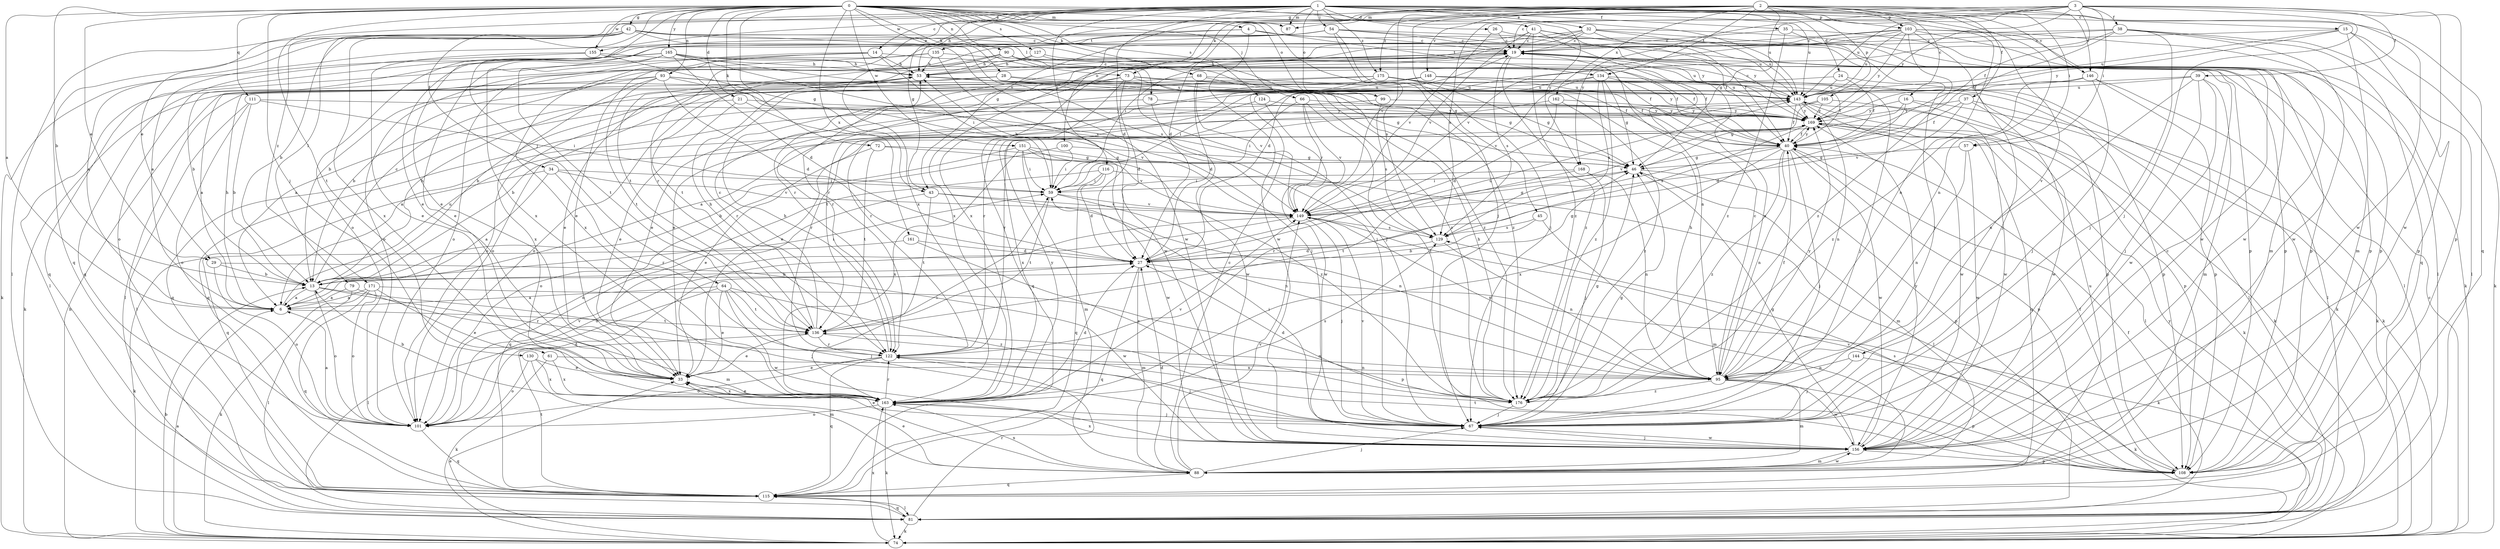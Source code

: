 strict digraph  {
0;
1;
2;
3;
4;
6;
13;
14;
15;
16;
19;
21;
24;
26;
27;
28;
29;
32;
33;
34;
35;
37;
38;
39;
40;
41;
42;
43;
45;
46;
53;
54;
57;
59;
61;
64;
66;
67;
68;
72;
73;
74;
78;
79;
81;
87;
88;
90;
93;
95;
99;
100;
101;
103;
105;
108;
111;
115;
116;
122;
124;
127;
129;
130;
134;
135;
136;
143;
144;
146;
148;
149;
151;
155;
156;
161;
162;
163;
165;
168;
169;
171;
175;
176;
0 -> 4  [label=a];
0 -> 6  [label=a];
0 -> 13  [label=b];
0 -> 21  [label=d];
0 -> 28  [label=e];
0 -> 29  [label=e];
0 -> 34  [label=f];
0 -> 41  [label=g];
0 -> 42  [label=g];
0 -> 43  [label=g];
0 -> 61  [label=j];
0 -> 64  [label=j];
0 -> 66  [label=j];
0 -> 67  [label=j];
0 -> 68  [label=k];
0 -> 72  [label=k];
0 -> 73  [label=k];
0 -> 78  [label=l];
0 -> 87  [label=m];
0 -> 90  [label=n];
0 -> 93  [label=n];
0 -> 99  [label=o];
0 -> 111  [label=q];
0 -> 124  [label=s];
0 -> 127  [label=s];
0 -> 130  [label=t];
0 -> 143  [label=u];
0 -> 151  [label=w];
0 -> 155  [label=w];
0 -> 161  [label=x];
0 -> 165  [label=y];
0 -> 168  [label=y];
1 -> 14  [label=c];
1 -> 15  [label=c];
1 -> 24  [label=d];
1 -> 26  [label=d];
1 -> 27  [label=d];
1 -> 29  [label=e];
1 -> 32  [label=e];
1 -> 35  [label=f];
1 -> 43  [label=g];
1 -> 53  [label=h];
1 -> 54  [label=i];
1 -> 79  [label=l];
1 -> 87  [label=m];
1 -> 95  [label=n];
1 -> 99  [label=o];
1 -> 103  [label=p];
1 -> 115  [label=q];
1 -> 116  [label=r];
1 -> 122  [label=r];
1 -> 143  [label=u];
1 -> 144  [label=v];
1 -> 146  [label=v];
1 -> 155  [label=w];
1 -> 171  [label=z];
1 -> 175  [label=z];
2 -> 16  [label=c];
2 -> 37  [label=f];
2 -> 43  [label=g];
2 -> 45  [label=g];
2 -> 46  [label=g];
2 -> 57  [label=i];
2 -> 87  [label=m];
2 -> 95  [label=n];
2 -> 100  [label=o];
2 -> 103  [label=p];
2 -> 105  [label=p];
2 -> 134  [label=t];
2 -> 146  [label=v];
2 -> 148  [label=v];
2 -> 149  [label=v];
2 -> 156  [label=w];
2 -> 162  [label=x];
2 -> 163  [label=x];
2 -> 175  [label=z];
3 -> 19  [label=c];
3 -> 27  [label=d];
3 -> 38  [label=f];
3 -> 39  [label=f];
3 -> 40  [label=f];
3 -> 57  [label=i];
3 -> 67  [label=j];
3 -> 73  [label=k];
3 -> 108  [label=p];
3 -> 129  [label=s];
3 -> 143  [label=u];
3 -> 156  [label=w];
3 -> 168  [label=y];
3 -> 169  [label=y];
4 -> 19  [label=c];
4 -> 33  [label=e];
4 -> 108  [label=p];
4 -> 134  [label=t];
4 -> 135  [label=t];
4 -> 156  [label=w];
6 -> 53  [label=h];
6 -> 136  [label=t];
6 -> 143  [label=u];
13 -> 6  [label=a];
13 -> 19  [label=c];
13 -> 53  [label=h];
13 -> 59  [label=i];
13 -> 67  [label=j];
13 -> 101  [label=o];
13 -> 122  [label=r];
14 -> 40  [label=f];
14 -> 53  [label=h];
14 -> 59  [label=i];
14 -> 81  [label=l];
14 -> 101  [label=o];
14 -> 163  [label=x];
15 -> 19  [label=c];
15 -> 74  [label=k];
15 -> 88  [label=m];
15 -> 108  [label=p];
15 -> 143  [label=u];
15 -> 169  [label=y];
16 -> 27  [label=d];
16 -> 74  [label=k];
16 -> 108  [label=p];
16 -> 122  [label=r];
16 -> 169  [label=y];
19 -> 53  [label=h];
19 -> 81  [label=l];
19 -> 95  [label=n];
19 -> 122  [label=r];
19 -> 129  [label=s];
19 -> 176  [label=z];
21 -> 33  [label=e];
21 -> 115  [label=q];
21 -> 149  [label=v];
21 -> 169  [label=y];
24 -> 33  [label=e];
24 -> 40  [label=f];
24 -> 74  [label=k];
24 -> 143  [label=u];
26 -> 19  [label=c];
26 -> 108  [label=p];
26 -> 149  [label=v];
27 -> 13  [label=b];
27 -> 46  [label=g];
27 -> 74  [label=k];
27 -> 88  [label=m];
27 -> 115  [label=q];
27 -> 143  [label=u];
28 -> 33  [label=e];
28 -> 74  [label=k];
28 -> 108  [label=p];
28 -> 143  [label=u];
29 -> 13  [label=b];
29 -> 101  [label=o];
29 -> 156  [label=w];
32 -> 19  [label=c];
32 -> 40  [label=f];
32 -> 59  [label=i];
32 -> 108  [label=p];
32 -> 122  [label=r];
32 -> 143  [label=u];
32 -> 156  [label=w];
32 -> 163  [label=x];
33 -> 163  [label=x];
34 -> 6  [label=a];
34 -> 59  [label=i];
34 -> 115  [label=q];
34 -> 122  [label=r];
34 -> 149  [label=v];
35 -> 19  [label=c];
35 -> 67  [label=j];
35 -> 108  [label=p];
35 -> 176  [label=z];
37 -> 40  [label=f];
37 -> 74  [label=k];
37 -> 149  [label=v];
37 -> 156  [label=w];
37 -> 169  [label=y];
38 -> 19  [label=c];
38 -> 27  [label=d];
38 -> 40  [label=f];
38 -> 67  [label=j];
38 -> 81  [label=l];
38 -> 115  [label=q];
38 -> 122  [label=r];
38 -> 156  [label=w];
39 -> 67  [label=j];
39 -> 88  [label=m];
39 -> 95  [label=n];
39 -> 122  [label=r];
39 -> 143  [label=u];
39 -> 156  [label=w];
40 -> 46  [label=g];
40 -> 67  [label=j];
40 -> 95  [label=n];
40 -> 108  [label=p];
40 -> 122  [label=r];
40 -> 156  [label=w];
40 -> 163  [label=x];
40 -> 169  [label=y];
40 -> 176  [label=z];
41 -> 19  [label=c];
41 -> 33  [label=e];
41 -> 95  [label=n];
41 -> 143  [label=u];
41 -> 149  [label=v];
41 -> 169  [label=y];
41 -> 176  [label=z];
42 -> 6  [label=a];
42 -> 13  [label=b];
42 -> 19  [label=c];
42 -> 81  [label=l];
42 -> 108  [label=p];
42 -> 115  [label=q];
42 -> 129  [label=s];
42 -> 156  [label=w];
42 -> 163  [label=x];
42 -> 169  [label=y];
43 -> 95  [label=n];
43 -> 115  [label=q];
43 -> 136  [label=t];
43 -> 149  [label=v];
45 -> 13  [label=b];
45 -> 88  [label=m];
45 -> 129  [label=s];
46 -> 59  [label=i];
46 -> 88  [label=m];
46 -> 108  [label=p];
53 -> 19  [label=c];
53 -> 46  [label=g];
53 -> 122  [label=r];
53 -> 143  [label=u];
54 -> 6  [label=a];
54 -> 19  [label=c];
54 -> 40  [label=f];
54 -> 67  [label=j];
54 -> 101  [label=o];
54 -> 129  [label=s];
54 -> 136  [label=t];
54 -> 156  [label=w];
54 -> 163  [label=x];
57 -> 46  [label=g];
57 -> 95  [label=n];
57 -> 156  [label=w];
59 -> 53  [label=h];
59 -> 95  [label=n];
59 -> 136  [label=t];
59 -> 149  [label=v];
61 -> 74  [label=k];
61 -> 95  [label=n];
61 -> 163  [label=x];
64 -> 6  [label=a];
64 -> 33  [label=e];
64 -> 67  [label=j];
64 -> 81  [label=l];
64 -> 136  [label=t];
64 -> 156  [label=w];
64 -> 176  [label=z];
66 -> 59  [label=i];
66 -> 149  [label=v];
66 -> 156  [label=w];
66 -> 169  [label=y];
66 -> 176  [label=z];
67 -> 33  [label=e];
67 -> 46  [label=g];
67 -> 59  [label=i];
67 -> 149  [label=v];
67 -> 156  [label=w];
68 -> 27  [label=d];
68 -> 46  [label=g];
68 -> 81  [label=l];
68 -> 143  [label=u];
68 -> 149  [label=v];
72 -> 33  [label=e];
72 -> 46  [label=g];
72 -> 136  [label=t];
72 -> 149  [label=v];
73 -> 13  [label=b];
73 -> 27  [label=d];
73 -> 40  [label=f];
73 -> 81  [label=l];
73 -> 101  [label=o];
73 -> 115  [label=q];
73 -> 143  [label=u];
74 -> 6  [label=a];
74 -> 13  [label=b];
74 -> 19  [label=c];
74 -> 33  [label=e];
74 -> 53  [label=h];
74 -> 163  [label=x];
78 -> 115  [label=q];
78 -> 156  [label=w];
78 -> 169  [label=y];
79 -> 6  [label=a];
79 -> 74  [label=k];
79 -> 88  [label=m];
81 -> 40  [label=f];
81 -> 74  [label=k];
81 -> 115  [label=q];
81 -> 122  [label=r];
81 -> 169  [label=y];
88 -> 19  [label=c];
88 -> 27  [label=d];
88 -> 33  [label=e];
88 -> 67  [label=j];
88 -> 115  [label=q];
88 -> 143  [label=u];
88 -> 149  [label=v];
88 -> 156  [label=w];
88 -> 163  [label=x];
90 -> 13  [label=b];
90 -> 40  [label=f];
90 -> 53  [label=h];
90 -> 67  [label=j];
90 -> 136  [label=t];
90 -> 176  [label=z];
93 -> 6  [label=a];
93 -> 13  [label=b];
93 -> 27  [label=d];
93 -> 67  [label=j];
93 -> 108  [label=p];
93 -> 136  [label=t];
93 -> 143  [label=u];
93 -> 163  [label=x];
95 -> 19  [label=c];
95 -> 40  [label=f];
95 -> 53  [label=h];
95 -> 88  [label=m];
95 -> 108  [label=p];
95 -> 156  [label=w];
95 -> 169  [label=y];
95 -> 176  [label=z];
99 -> 6  [label=a];
99 -> 129  [label=s];
99 -> 169  [label=y];
100 -> 46  [label=g];
100 -> 59  [label=i];
100 -> 101  [label=o];
101 -> 6  [label=a];
101 -> 27  [label=d];
101 -> 115  [label=q];
101 -> 149  [label=v];
103 -> 19  [label=c];
103 -> 67  [label=j];
103 -> 74  [label=k];
103 -> 81  [label=l];
103 -> 88  [label=m];
103 -> 143  [label=u];
103 -> 149  [label=v];
103 -> 163  [label=x];
103 -> 169  [label=y];
103 -> 176  [label=z];
105 -> 13  [label=b];
105 -> 46  [label=g];
105 -> 156  [label=w];
105 -> 169  [label=y];
108 -> 40  [label=f];
108 -> 129  [label=s];
108 -> 136  [label=t];
108 -> 149  [label=v];
111 -> 13  [label=b];
111 -> 59  [label=i];
111 -> 81  [label=l];
111 -> 101  [label=o];
111 -> 169  [label=y];
115 -> 81  [label=l];
115 -> 136  [label=t];
116 -> 27  [label=d];
116 -> 59  [label=i];
116 -> 81  [label=l];
116 -> 101  [label=o];
116 -> 115  [label=q];
122 -> 33  [label=e];
122 -> 53  [label=h];
122 -> 67  [label=j];
122 -> 95  [label=n];
122 -> 101  [label=o];
122 -> 115  [label=q];
124 -> 122  [label=r];
124 -> 149  [label=v];
124 -> 169  [label=y];
127 -> 53  [label=h];
127 -> 115  [label=q];
127 -> 143  [label=u];
127 -> 176  [label=z];
129 -> 27  [label=d];
129 -> 95  [label=n];
130 -> 33  [label=e];
130 -> 88  [label=m];
130 -> 101  [label=o];
130 -> 163  [label=x];
134 -> 46  [label=g];
134 -> 59  [label=i];
134 -> 129  [label=s];
134 -> 143  [label=u];
134 -> 149  [label=v];
134 -> 169  [label=y];
134 -> 176  [label=z];
135 -> 33  [label=e];
135 -> 40  [label=f];
135 -> 53  [label=h];
135 -> 101  [label=o];
135 -> 156  [label=w];
136 -> 19  [label=c];
136 -> 33  [label=e];
136 -> 53  [label=h];
136 -> 95  [label=n];
136 -> 122  [label=r];
143 -> 19  [label=c];
143 -> 33  [label=e];
143 -> 40  [label=f];
143 -> 74  [label=k];
143 -> 95  [label=n];
143 -> 156  [label=w];
143 -> 169  [label=y];
144 -> 67  [label=j];
144 -> 74  [label=k];
144 -> 95  [label=n];
146 -> 67  [label=j];
146 -> 81  [label=l];
146 -> 108  [label=p];
146 -> 143  [label=u];
146 -> 176  [label=z];
148 -> 33  [label=e];
148 -> 40  [label=f];
148 -> 67  [label=j];
148 -> 101  [label=o];
148 -> 136  [label=t];
148 -> 143  [label=u];
149 -> 46  [label=g];
149 -> 67  [label=j];
149 -> 95  [label=n];
149 -> 101  [label=o];
149 -> 129  [label=s];
151 -> 13  [label=b];
151 -> 46  [label=g];
151 -> 59  [label=i];
151 -> 88  [label=m];
151 -> 156  [label=w];
151 -> 163  [label=x];
151 -> 176  [label=z];
155 -> 33  [label=e];
155 -> 53  [label=h];
155 -> 67  [label=j];
155 -> 101  [label=o];
156 -> 19  [label=c];
156 -> 46  [label=g];
156 -> 67  [label=j];
156 -> 88  [label=m];
156 -> 108  [label=p];
156 -> 163  [label=x];
156 -> 169  [label=y];
161 -> 27  [label=d];
161 -> 74  [label=k];
161 -> 176  [label=z];
162 -> 6  [label=a];
162 -> 27  [label=d];
162 -> 169  [label=y];
162 -> 176  [label=z];
163 -> 13  [label=b];
163 -> 27  [label=d];
163 -> 33  [label=e];
163 -> 59  [label=i];
163 -> 67  [label=j];
163 -> 74  [label=k];
163 -> 101  [label=o];
163 -> 122  [label=r];
163 -> 129  [label=s];
163 -> 149  [label=v];
163 -> 169  [label=y];
165 -> 13  [label=b];
165 -> 27  [label=d];
165 -> 33  [label=e];
165 -> 40  [label=f];
165 -> 53  [label=h];
165 -> 74  [label=k];
165 -> 115  [label=q];
165 -> 136  [label=t];
165 -> 149  [label=v];
165 -> 176  [label=z];
168 -> 59  [label=i];
168 -> 67  [label=j];
168 -> 95  [label=n];
168 -> 136  [label=t];
169 -> 40  [label=f];
169 -> 74  [label=k];
169 -> 81  [label=l];
169 -> 115  [label=q];
169 -> 129  [label=s];
169 -> 149  [label=v];
169 -> 163  [label=x];
171 -> 6  [label=a];
171 -> 33  [label=e];
171 -> 81  [label=l];
171 -> 101  [label=o];
171 -> 108  [label=p];
171 -> 115  [label=q];
175 -> 6  [label=a];
175 -> 40  [label=f];
175 -> 46  [label=g];
175 -> 101  [label=o];
175 -> 122  [label=r];
175 -> 143  [label=u];
176 -> 27  [label=d];
176 -> 46  [label=g];
176 -> 53  [label=h];
176 -> 67  [label=j];
}
